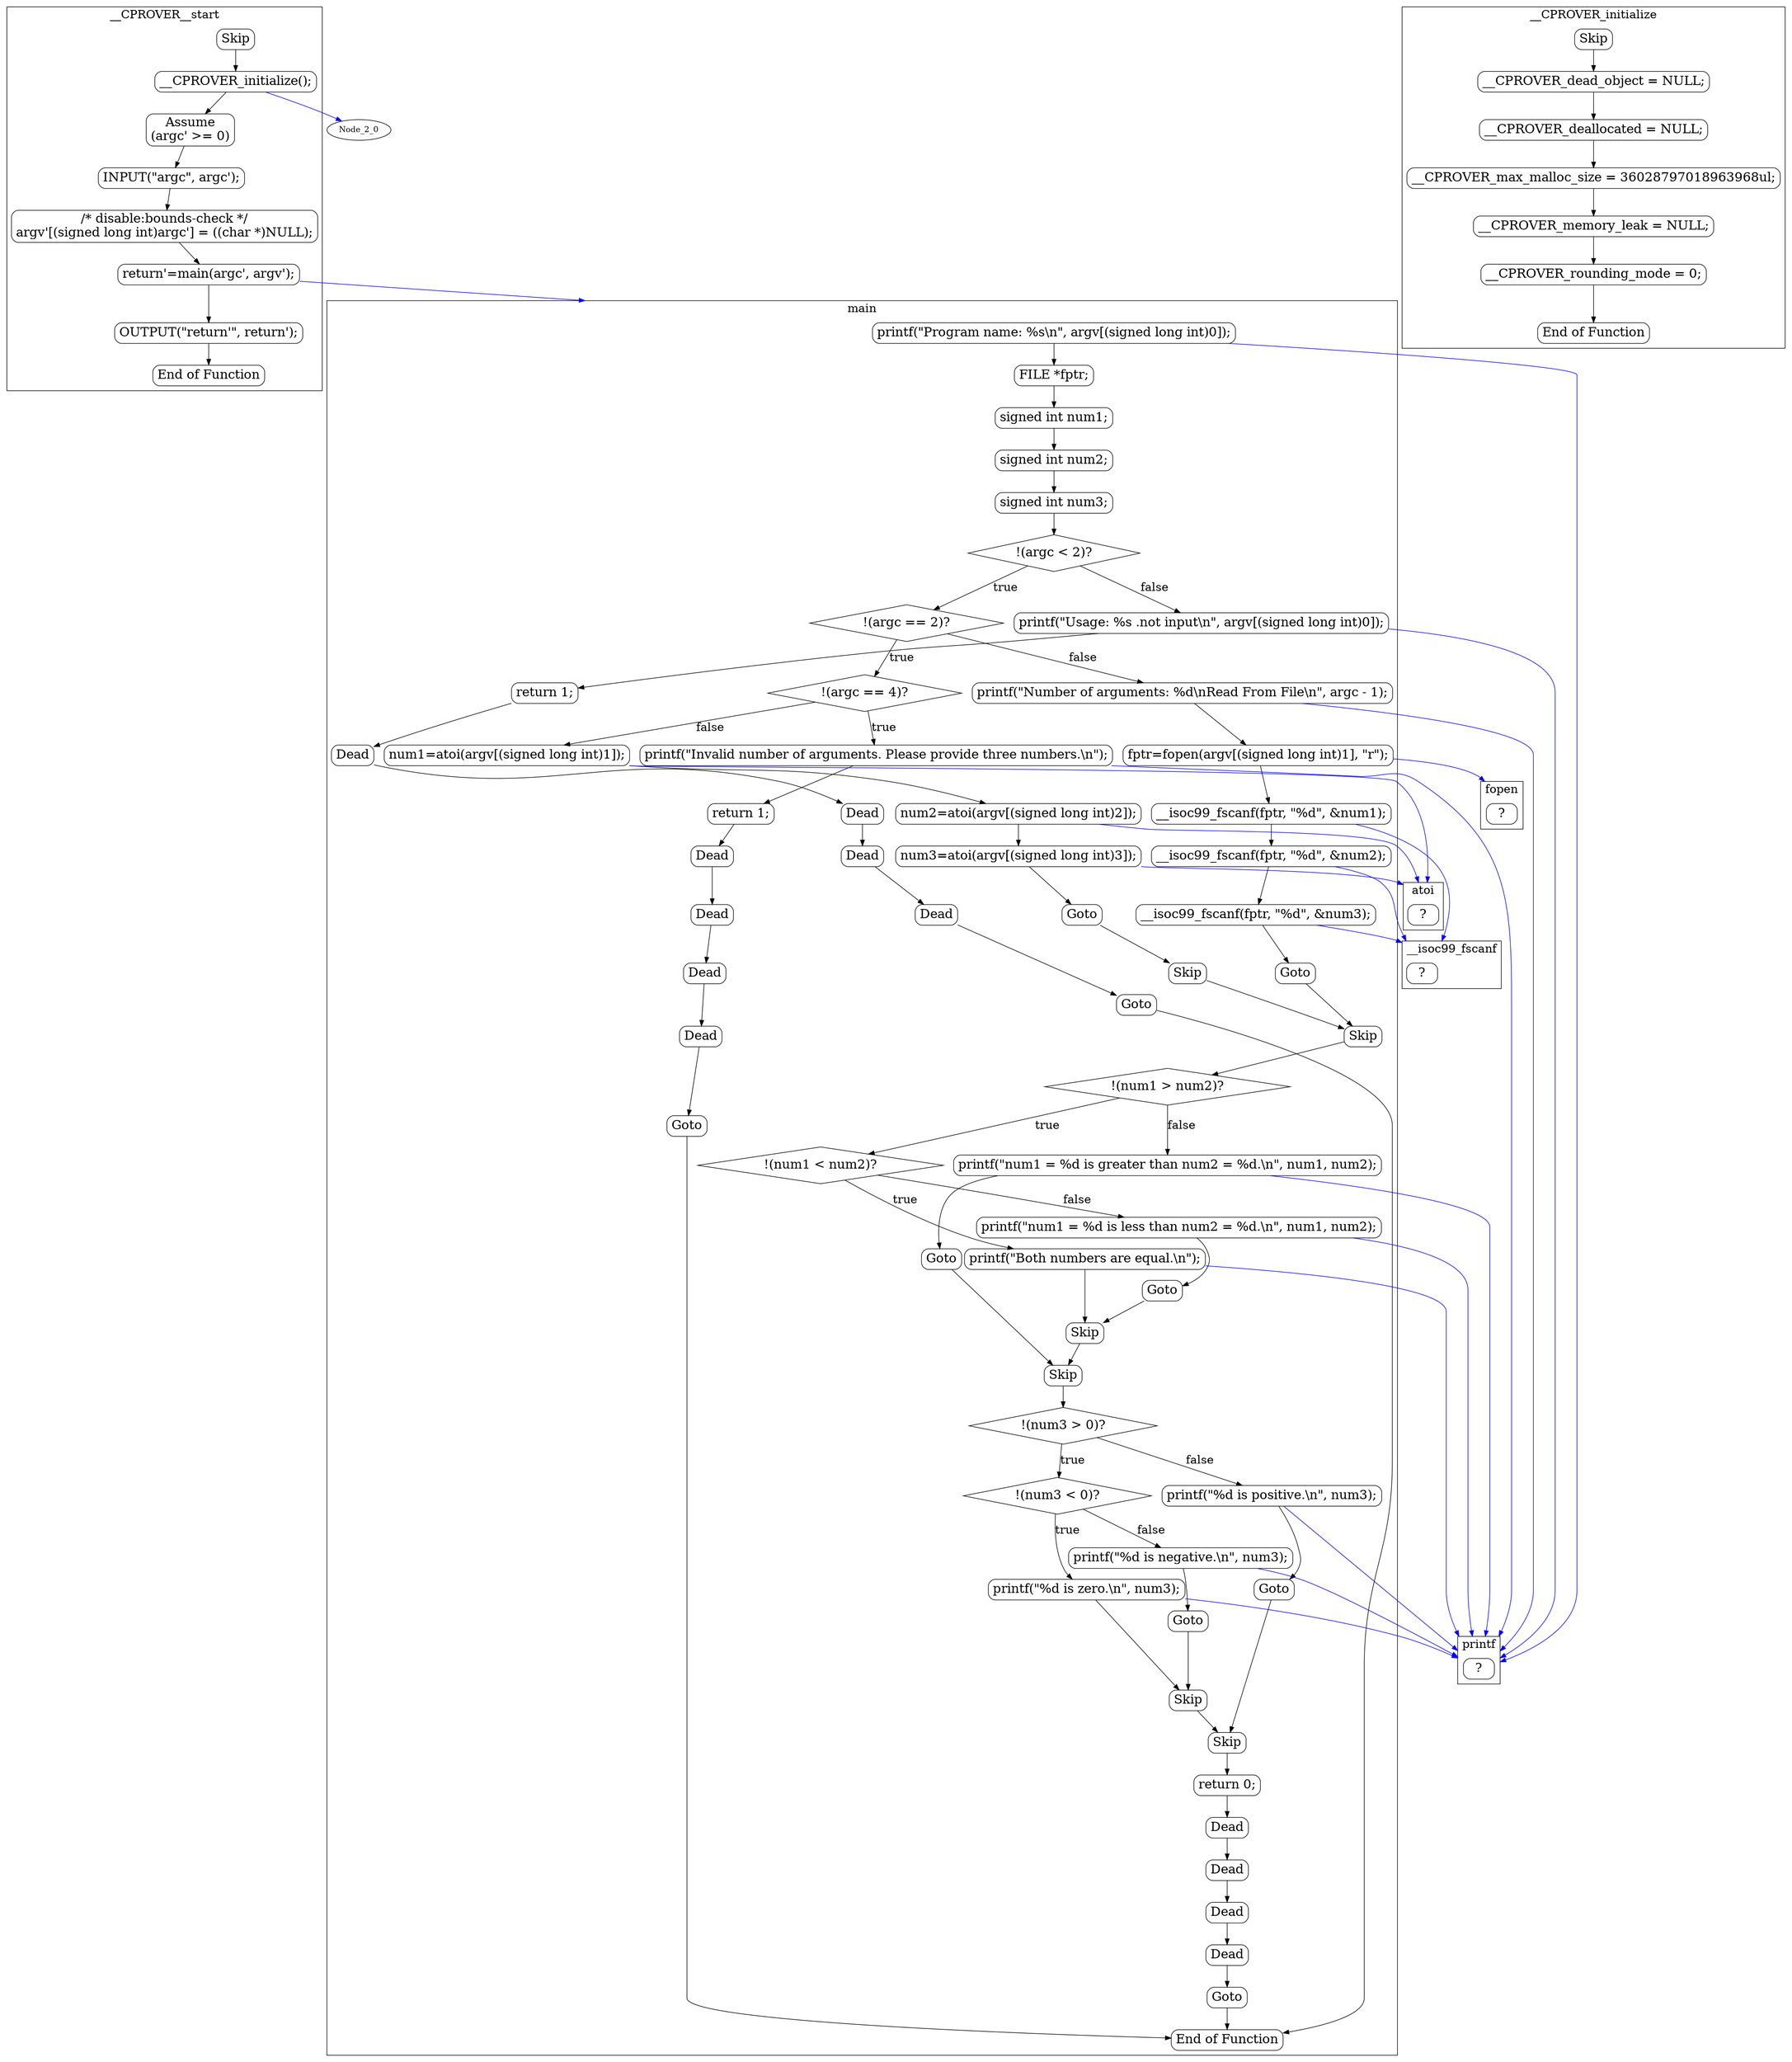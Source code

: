 digraph G {
color=black;orientation=portrait;fontsize=20;compound=true;size="30,40";ratio=compress;
subgraph "cluster_main" {
label="main";
Node_0_0 [shape=Mrecord,fontsize=22,label="printf(\"Program name: %s\\n\", argv[(signed long int)0]);"];
Node_0_0 -> Node_0_1 ;
Node_0_1 [shape=Mrecord,fontsize=22,label="FILE *fptr;"];
Node_0_1 -> Node_0_2 ;
Node_0_2 [shape=Mrecord,fontsize=22,label="signed int num1;"];
Node_0_2 -> Node_0_3 ;
Node_0_3 [shape=Mrecord,fontsize=22,label="signed int num2;"];
Node_0_3 -> Node_0_4 ;
Node_0_4 [shape=Mrecord,fontsize=22,label="signed int num3;"];
Node_0_4 -> Node_0_5 ;
Node_0_5 [shape=diamond,fontsize=22,label="!(argc \< 2)?"];
Node_0_5 -> Node_0_13 [fontsize=20,label="true"];
Node_0_5 -> Node_0_6 [fontsize=20,label="false"];
Node_0_13 [shape=diamond,fontsize=22,label="!(argc == 2)?"];
Node_0_13 -> Node_0_20 [fontsize=20,label="true"];
Node_0_13 -> Node_0_14 [fontsize=20,label="false"];
Node_0_6 [shape=Mrecord,fontsize=22,label="printf(\"Usage: %s .not input\\n\", argv[(signed long int)0]);"];
Node_0_6 -> Node_0_7 ;
Node_0_20 [shape=diamond,fontsize=22,label="!(argc == 4)?"];
Node_0_20 -> Node_0_25 [fontsize=20,label="true"];
Node_0_20 -> Node_0_21 [fontsize=20,label="false"];
Node_0_14 [shape=Mrecord,fontsize=22,label="printf(\"Number of arguments: %d\\nRead From File\\n\", argc - 1);"];
Node_0_14 -> Node_0_15 ;
Node_0_7 [shape=Mrecord,fontsize=22,label="return 1;"];
Node_0_7 -> Node_0_8 ;
Node_0_25 [shape=Mrecord,fontsize=22,label="printf(\"Invalid number of arguments. Please provide three numbers.\\n\");"];
Node_0_25 -> Node_0_26 ;
Node_0_21 [shape=Mrecord,fontsize=22,label="num1=atoi(argv[(signed long int)1]);"];
Node_0_21 -> Node_0_22 ;
Node_0_15 [shape=Mrecord,fontsize=22,label="fptr=fopen(argv[(signed long int)1], \"r\");"];
Node_0_15 -> Node_0_16 ;
Node_0_8 [shape=Mrecord,fontsize=22,label="Dead"];
Node_0_8 -> Node_0_9 ;
Node_0_26 [shape=Mrecord,fontsize=22,label="return 1;"];
Node_0_26 -> Node_0_27 ;
Node_0_22 [shape=Mrecord,fontsize=22,label="num2=atoi(argv[(signed long int)2]);"];
Node_0_22 -> Node_0_23 ;
Node_0_16 [shape=Mrecord,fontsize=22,label="__isoc99_fscanf(fptr, \"%d\", &num1);"];
Node_0_16 -> Node_0_17 ;
Node_0_9 [shape=Mrecord,fontsize=22,label="Dead"];
Node_0_9 -> Node_0_10 ;
Node_0_27 [shape=Mrecord,fontsize=22,label="Dead"];
Node_0_27 -> Node_0_28 ;
Node_0_23 [shape=Mrecord,fontsize=22,label="num3=atoi(argv[(signed long int)3]);"];
Node_0_23 -> Node_0_24 ;
Node_0_17 [shape=Mrecord,fontsize=22,label="__isoc99_fscanf(fptr, \"%d\", &num2);"];
Node_0_17 -> Node_0_18 ;
Node_0_10 [shape=Mrecord,fontsize=22,label="Dead"];
Node_0_10 -> Node_0_11 ;
Node_0_28 [shape=Mrecord,fontsize=22,label="Dead"];
Node_0_28 -> Node_0_29 ;
Node_0_24 [shape=Mrecord,fontsize=22,label="Goto"];
Node_0_24 -> Node_0_32 ;
Node_0_18 [shape=Mrecord,fontsize=22,label="__isoc99_fscanf(fptr, \"%d\", &num3);"];
Node_0_18 -> Node_0_19 ;
Node_0_11 [shape=Mrecord,fontsize=22,label="Dead"];
Node_0_11 -> Node_0_12 ;
Node_0_29 [shape=Mrecord,fontsize=22,label="Dead"];
Node_0_29 -> Node_0_30 ;
Node_0_32 [shape=Mrecord,fontsize=22,label="Skip"];
Node_0_32 -> Node_0_33 ;
Node_0_19 [shape=Mrecord,fontsize=22,label="Goto"];
Node_0_19 -> Node_0_33 ;
Node_0_12 [shape=Mrecord,fontsize=22,label="Goto"];
Node_0_12 -> Node_0_58 ;
Node_0_30 [shape=Mrecord,fontsize=22,label="Dead"];
Node_0_30 -> Node_0_31 ;
Node_0_33 [shape=Mrecord,fontsize=22,label="Skip"];
Node_0_33 -> Node_0_34 ;
Node_0_58 [shape=Mrecord,fontsize=22,label="End of Function"];
Node_0_31 [shape=Mrecord,fontsize=22,label="Goto"];
Node_0_31 -> Node_0_58 ;
Node_0_34 [shape=diamond,fontsize=22,label="!(num1 \> num2)?"];
Node_0_34 -> Node_0_37 [fontsize=20,label="true"];
Node_0_34 -> Node_0_35 [fontsize=20,label="false"];
Node_0_37 [shape=diamond,fontsize=22,label="!(num1 \< num2)?"];
Node_0_37 -> Node_0_40 [fontsize=20,label="true"];
Node_0_37 -> Node_0_38 [fontsize=20,label="false"];
Node_0_35 [shape=Mrecord,fontsize=22,label="printf(\"num1 = %d is greater than num2 = %d.\\n\", num1, num2);"];
Node_0_35 -> Node_0_36 ;
Node_0_40 [shape=Mrecord,fontsize=22,label="printf(\"Both numbers are equal.\\n\");"];
Node_0_40 -> Node_0_41 ;
Node_0_38 [shape=Mrecord,fontsize=22,label="printf(\"num1 = %d is less than num2 = %d.\\n\", num1, num2);"];
Node_0_38 -> Node_0_39 ;
Node_0_36 [shape=Mrecord,fontsize=22,label="Goto"];
Node_0_36 -> Node_0_42 ;
Node_0_41 [shape=Mrecord,fontsize=22,label="Skip"];
Node_0_41 -> Node_0_42 ;
Node_0_39 [shape=Mrecord,fontsize=22,label="Goto"];
Node_0_39 -> Node_0_41 ;
Node_0_42 [shape=Mrecord,fontsize=22,label="Skip"];
Node_0_42 -> Node_0_43 ;
Node_0_43 [shape=diamond,fontsize=22,label="!(num3 \> 0)?"];
Node_0_43 -> Node_0_46 [fontsize=20,label="true"];
Node_0_43 -> Node_0_44 [fontsize=20,label="false"];
Node_0_46 [shape=diamond,fontsize=22,label="!(num3 \< 0)?"];
Node_0_46 -> Node_0_49 [fontsize=20,label="true"];
Node_0_46 -> Node_0_47 [fontsize=20,label="false"];
Node_0_44 [shape=Mrecord,fontsize=22,label="printf(\"%d is positive.\\n\", num3);"];
Node_0_44 -> Node_0_45 ;
Node_0_49 [shape=Mrecord,fontsize=22,label="printf(\"%d is zero.\\n\", num3);"];
Node_0_49 -> Node_0_50 ;
Node_0_47 [shape=Mrecord,fontsize=22,label="printf(\"%d is negative.\\n\", num3);"];
Node_0_47 -> Node_0_48 ;
Node_0_45 [shape=Mrecord,fontsize=22,label="Goto"];
Node_0_45 -> Node_0_51 ;
Node_0_50 [shape=Mrecord,fontsize=22,label="Skip"];
Node_0_50 -> Node_0_51 ;
Node_0_48 [shape=Mrecord,fontsize=22,label="Goto"];
Node_0_48 -> Node_0_50 ;
Node_0_51 [shape=Mrecord,fontsize=22,label="Skip"];
Node_0_51 -> Node_0_52 ;
Node_0_52 [shape=Mrecord,fontsize=22,label="return 0;"];
Node_0_52 -> Node_0_53 ;
Node_0_53 [shape=Mrecord,fontsize=22,label="Dead"];
Node_0_53 -> Node_0_54 ;
Node_0_54 [shape=Mrecord,fontsize=22,label="Dead"];
Node_0_54 -> Node_0_55 ;
Node_0_55 [shape=Mrecord,fontsize=22,label="Dead"];
Node_0_55 -> Node_0_56 ;
Node_0_56 [shape=Mrecord,fontsize=22,label="Dead"];
Node_0_56 -> Node_0_57 ;
Node_0_57 [shape=Mrecord,fontsize=22,label="Goto"];
Node_0_57 -> Node_0_58 ;
}
subgraph "cluster___CPROVER__start" {
label="__CPROVER__start";
Node_1_59 [shape=Mrecord,fontsize=22,label="Skip"];
Node_1_59 -> Node_1_60 ;
Node_1_60 [shape=Mrecord,fontsize=22,label="__CPROVER_initialize();"];
Node_1_60 -> Node_1_61 ;
Node_1_61 [shape=Mrecord,fontsize=22,label="Assume\n(argc' \>= 0)"];
Node_1_61 -> Node_1_62 ;
Node_1_62 [shape=Mrecord,fontsize=22,label="INPUT(\"argc\", argc');"];
Node_1_62 -> Node_1_63 ;
Node_1_63 [shape=Mrecord,fontsize=22,label="/* disable:bounds-check */\nargv'[(signed long int)argc'] = ((char *)NULL);"];
Node_1_63 -> Node_1_64 ;
Node_1_64 [shape=Mrecord,fontsize=22,label="return'=main(argc', argv');"];
Node_1_64 -> Node_1_65 ;
Node_1_65 [shape=Mrecord,fontsize=22,label="OUTPUT(\"return'\", return');"];
Node_1_65 -> Node_1_66 ;
Node_1_66 [shape=Mrecord,fontsize=22,label="End of Function"];
}
subgraph "cluster___CPROVER_initialize" {
label="__CPROVER_initialize";
Node_2_67 [shape=Mrecord,fontsize=22,label="Skip"];
Node_2_67 -> Node_2_68 ;
Node_2_68 [shape=Mrecord,fontsize=22,label="__CPROVER_dead_object = NULL;"];
Node_2_68 -> Node_2_69 ;
Node_2_69 [shape=Mrecord,fontsize=22,label="__CPROVER_deallocated = NULL;"];
Node_2_69 -> Node_2_70 ;
Node_2_70 [shape=Mrecord,fontsize=22,label="__CPROVER_max_malloc_size = 36028797018963968ul;"];
Node_2_70 -> Node_2_71 ;
Node_2_71 [shape=Mrecord,fontsize=22,label="__CPROVER_memory_leak = NULL;"];
Node_2_71 -> Node_2_72 ;
Node_2_72 [shape=Mrecord,fontsize=22,label="__CPROVER_rounding_mode = 0;"];
Node_2_72 -> Node_2_73 ;
Node_2_73 [shape=Mrecord,fontsize=22,label="End of Function"];
}
subgraph "cluster_printf" {
rank=sink;
label="printf";
Node_3_0 [shape=Mrecord,fontsize=22,label="?"];
}
Node_0_0 -> Node_3_0 [lhead="cluster_printf",color=blue];
Node_0_6 -> Node_3_0 [lhead="cluster_printf",color=blue];
Node_0_14 -> Node_3_0 [lhead="cluster_printf",color=blue];
Node_0_25 -> Node_3_0 [lhead="cluster_printf",color=blue];
subgraph "cluster_atoi" {
rank=sink;
label="atoi";
Node_4_0 [shape=Mrecord,fontsize=22,label="?"];
}
Node_0_21 -> Node_4_0 [lhead="cluster_atoi",color=blue];
subgraph "cluster_fopen" {
rank=sink;
label="fopen";
Node_5_0 [shape=Mrecord,fontsize=22,label="?"];
}
Node_0_15 -> Node_5_0 [lhead="cluster_fopen",color=blue];
Node_0_22 -> Node_4_0 [lhead="cluster_atoi",color=blue];
subgraph "cluster___isoc99_fscanf" {
rank=sink;
label="__isoc99_fscanf";
Node_6_0 [shape=Mrecord,fontsize=22,label="?"];
}
Node_0_16 -> Node_6_0 [lhead="cluster___isoc99_fscanf",color=blue];
Node_0_23 -> Node_4_0 [lhead="cluster_atoi",color=blue];
Node_0_17 -> Node_6_0 [lhead="cluster___isoc99_fscanf",color=blue];
Node_0_18 -> Node_6_0 [lhead="cluster___isoc99_fscanf",color=blue];
Node_0_35 -> Node_3_0 [lhead="cluster_printf",color=blue];
Node_0_40 -> Node_3_0 [lhead="cluster_printf",color=blue];
Node_0_38 -> Node_3_0 [lhead="cluster_printf",color=blue];
Node_0_44 -> Node_3_0 [lhead="cluster_printf",color=blue];
Node_0_49 -> Node_3_0 [lhead="cluster_printf",color=blue];
Node_0_47 -> Node_3_0 [lhead="cluster_printf",color=blue];
Node_1_60 -> Node_2_0 [lhead="cluster___CPROVER_initialize",color=blue];
Node_1_64 -> Node_0_0 [lhead="cluster_main",color=blue];
}
